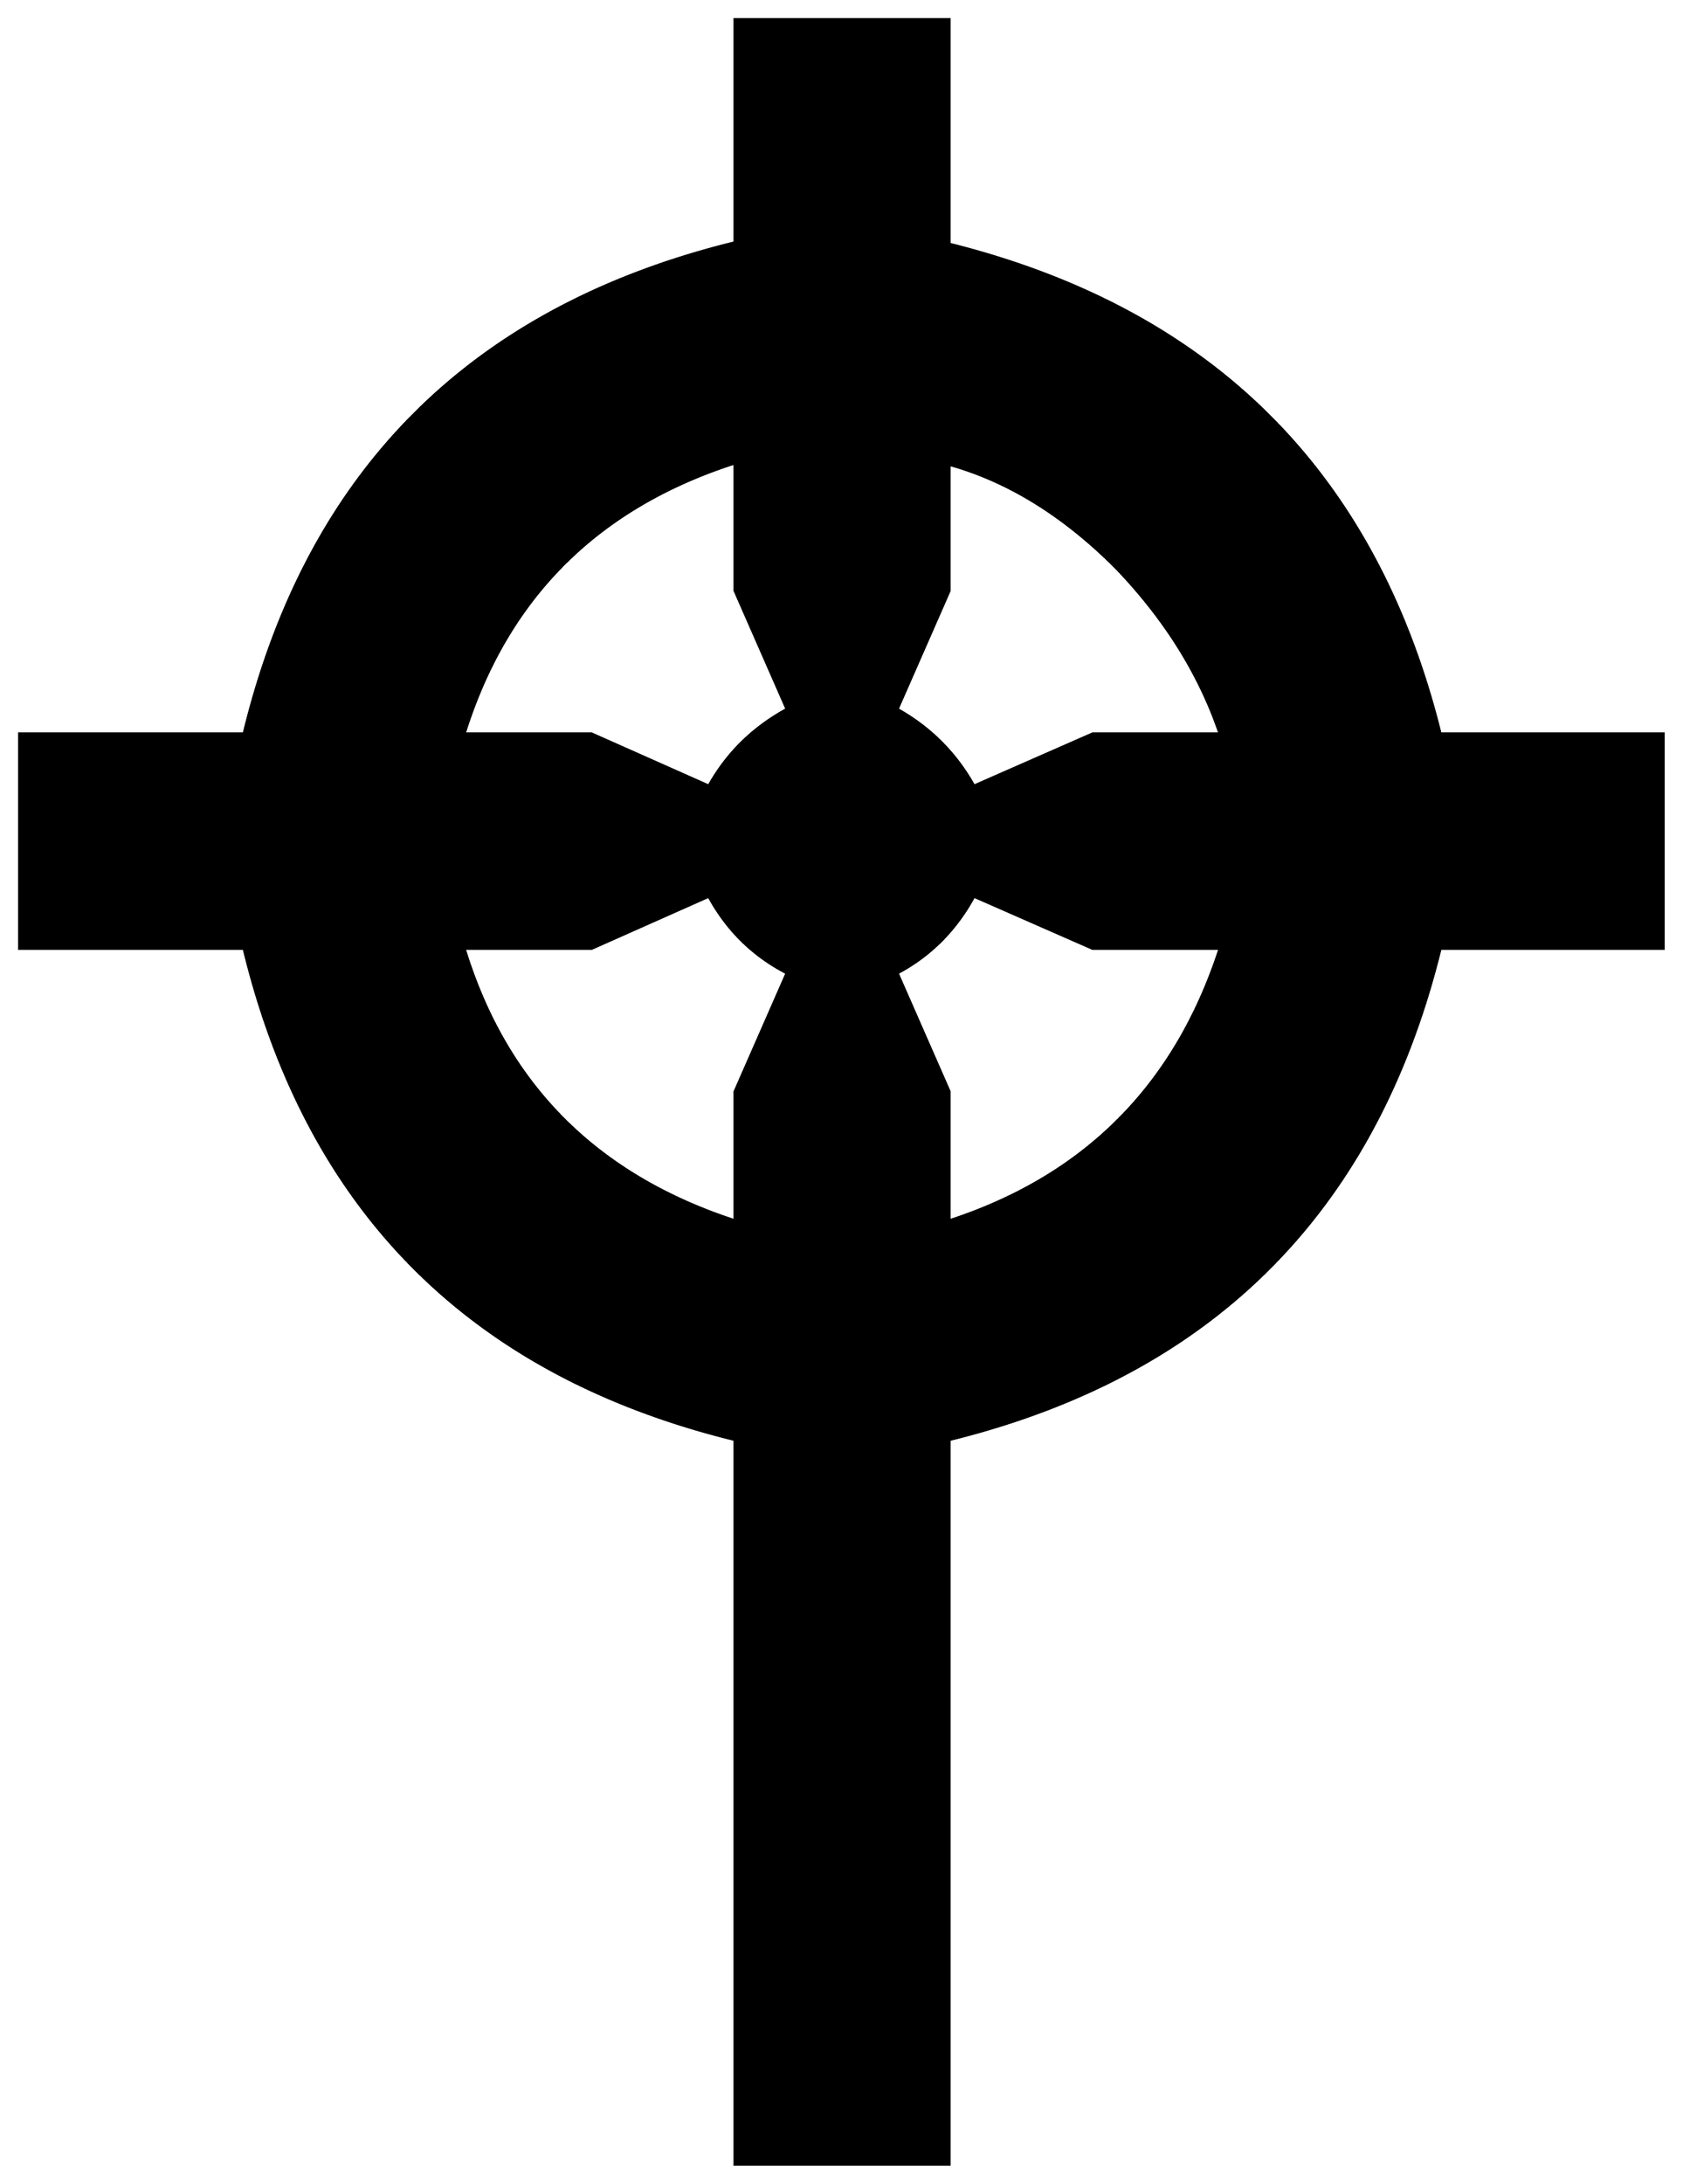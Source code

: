 


\begin{tikzpicture}[y=0.80pt, x=0.80pt, yscale=-1.0, xscale=1.0, inner sep=0pt, outer sep=0pt]
\begin{scope}[shift={(100.0,1864.0)},nonzero rule]
  \path[draw=.,fill=.,line width=1.600pt] (1308.0,-839.0) --
    (1154.0,-839.0) .. controls (1109.333,-657.667) and
    (996.333,-544.667) .. (815.0,-500.0) -- (815.0,0.0) --
    (667.0,0.0) -- (667.0,-500.0) .. controls (485.0,-544.667) and
    (372.0,-657.667) .. (328.0,-839.0) -- (173.0,-839.0) --
    (173.0,-987.0) -- (328.0,-987.0) .. controls (372.0,-1168.333)
    and (485.0,-1281.333) .. (667.0,-1326.0) -- (667.0,-1480.0) --
    (815.0,-1480.0) -- (815.0,-1325.0) .. controls
    (996.333,-1279.667) and (1109.333,-1167.0) .. (1154.0,-987.0) --
    (1308.0,-987.0) -- (1308.0,-839.0) -- cycle(1002.0,-987.0)
    .. controls (988.0,-1028.333) and (964.0,-1066.667) ..
    (930.0,-1102.0) .. controls (894.0,-1138.0) and
    (855.667,-1161.667) .. (815.0,-1173.0) -- (815.0,-1086.0) --
    (779.0,-1004.0) .. controls (801.667,-991.333) and
    (819.333,-973.667) .. (832.0,-951.0) -- (914.0,-987.0) --
    (1002.0,-987.0) -- cycle(703.0,-1004.0) -- (667.0,-1086.0)
    -- (667.0,-1174.0) .. controls (571.667,-1143.333) and
    (509.333,-1081.0) .. (480.0,-987.0) -- (568.0,-987.0) --
    (649.0,-951.0) .. controls (661.667,-973.667) and (679.667,-991.333)
    .. (703.0,-1004.0) -- cycle(1002.0,-839.0) -- (914.0,-839.0)
    -- (832.0,-875.0) .. controls (819.333,-851.667) and
    (801.667,-834.0) .. (779.0,-822.0) -- (815.0,-740.0) --
    (815.0,-651.0) .. controls (909.0,-681.667) and (971.333,-744.333)
    .. (1002.0,-839.0) -- cycle(703.0,-822.0) .. controls
    (679.667,-834.0) and (661.667,-851.667) .. (649.0,-875.0) --
    (568.0,-839.0) -- (480.0,-839.0) .. controls (508.667,-745.0)
    and (571.0,-682.333) .. (667.0,-651.0) -- (667.0,-740.0) --
    (703.0,-822.0) -- cycle;
\end{scope}

\end{tikzpicture}

